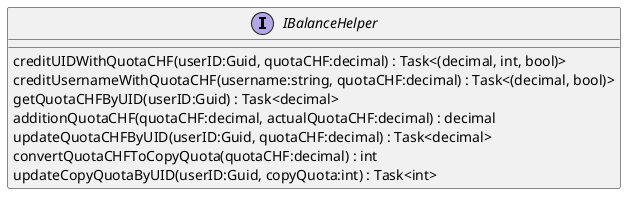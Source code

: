 @startuml
interface IBalanceHelper {
    creditUIDWithQuotaCHF(userID:Guid, quotaCHF:decimal) : Task<(decimal, int, bool)>
    creditUsernameWithQuotaCHF(username:string, quotaCHF:decimal) : Task<(decimal, bool)>
    getQuotaCHFByUID(userID:Guid) : Task<decimal>
    additionQuotaCHF(quotaCHF:decimal, actualQuotaCHF:decimal) : decimal
    updateQuotaCHFByUID(userID:Guid, quotaCHF:decimal) : Task<decimal>
    convertQuotaCHFToCopyQuota(quotaCHF:decimal) : int
    updateCopyQuotaByUID(userID:Guid, copyQuota:int) : Task<int>
}
@enduml
